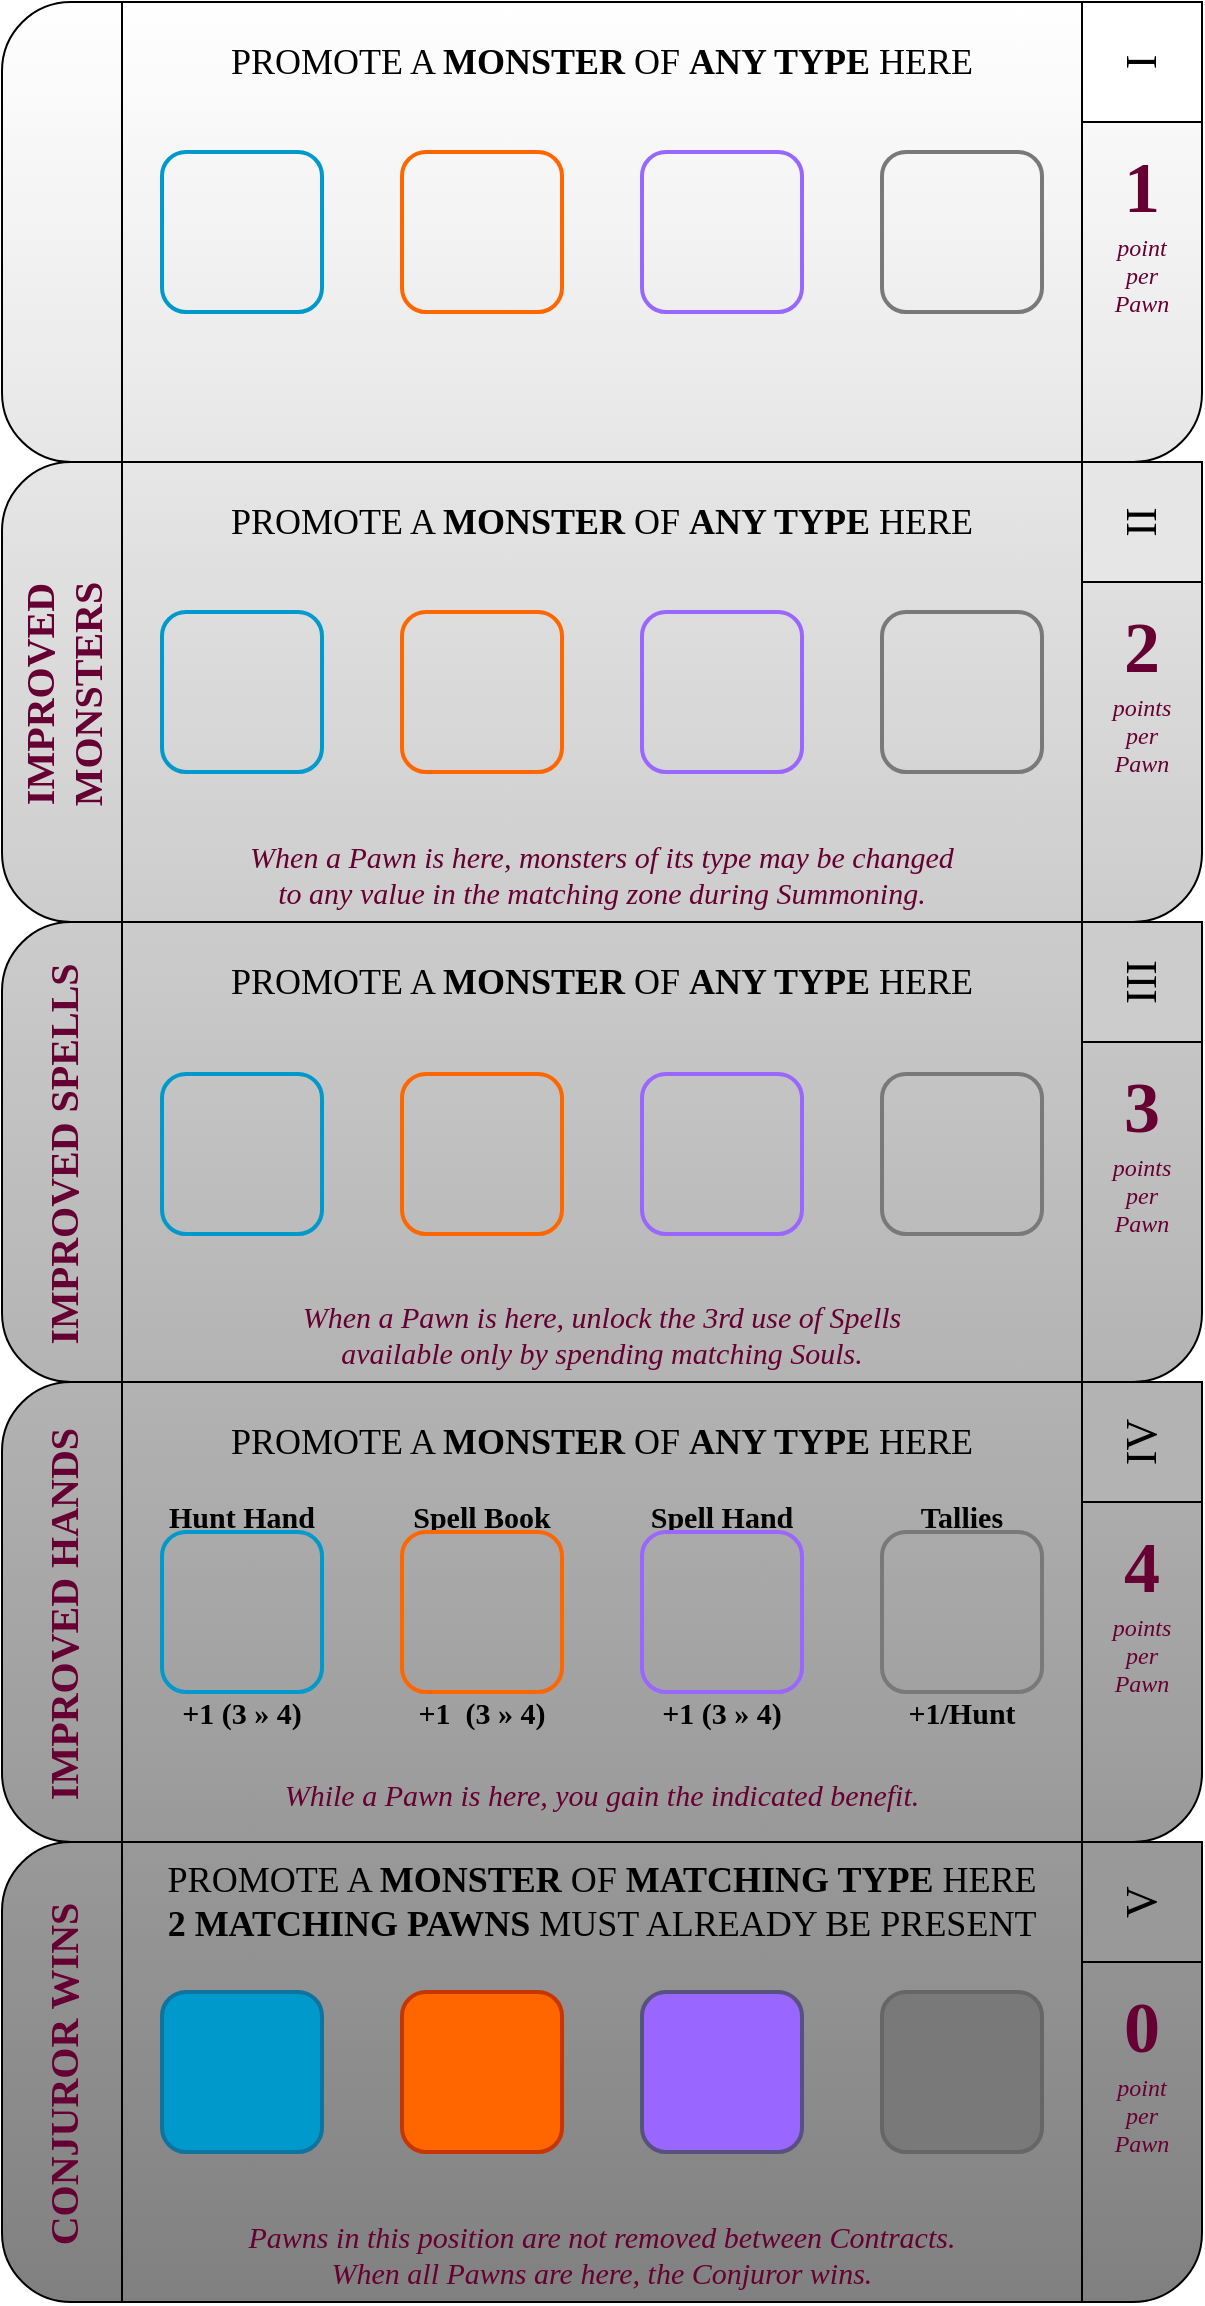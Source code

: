 <mxfile version="20.5.1" type="github">
  <diagram id="prtHgNgQTEPvFCAcTncT" name="Page-1">
    <mxGraphModel dx="971" dy="860" grid="1" gridSize="10" guides="1" tooltips="1" connect="1" arrows="1" fold="1" page="1" pageScale="1" pageWidth="827" pageHeight="1169" math="0" shadow="0">
      <root>
        <mxCell id="0" />
        <mxCell id="1" parent="0" />
        <mxCell id="g3FacJts447bwH2BUUsu-43" value="" style="shape=process;whiteSpace=wrap;html=1;backgroundOutline=1;rounded=1;gradientColor=#E6E6E6;fillColor=#FFFFFF;strokeColor=default;" parent="1" vertex="1">
          <mxGeometry x="80" y="9" width="600" height="230" as="geometry" />
        </mxCell>
        <mxCell id="g3FacJts447bwH2BUUsu-56" value="" style="shape=process;whiteSpace=wrap;html=1;backgroundOutline=1;rounded=1;gradientColor=#CCCCCC;fillColor=#E6E6E6;strokeColor=default;" parent="1" vertex="1">
          <mxGeometry x="80" y="239" width="600" height="230" as="geometry" />
        </mxCell>
        <mxCell id="g3FacJts447bwH2BUUsu-67" value="" style="shape=process;whiteSpace=wrap;html=1;backgroundOutline=1;rounded=1;fillColor=#CCCCCC;gradientColor=#B3B3B3;strokeColor=default;" parent="1" vertex="1">
          <mxGeometry x="80" y="469" width="600" height="230" as="geometry" />
        </mxCell>
        <mxCell id="g3FacJts447bwH2BUUsu-77" value="" style="shape=process;whiteSpace=wrap;html=1;backgroundOutline=1;fillColor=#B3B3B3;strokeColor=default;rounded=1;gradientColor=#999999;" parent="1" vertex="1">
          <mxGeometry x="80" y="699" width="600" height="230" as="geometry" />
        </mxCell>
        <mxCell id="g3FacJts447bwH2BUUsu-108" value="" style="shape=process;whiteSpace=wrap;html=1;backgroundOutline=1;rounded=1;fillColor=#999999;gradientColor=#808080;strokeColor=default;" parent="1" vertex="1">
          <mxGeometry x="80" y="929" width="600" height="230" as="geometry" />
        </mxCell>
        <mxCell id="xXZptcnk_brkqJqVmBfV-121" value="&lt;font style=&quot;font-size: 20px;&quot;&gt;IMPROVED HANDS&lt;br style=&quot;font-size: 20px;&quot;&gt;&lt;/font&gt;" style="text;html=1;strokeColor=none;fillColor=none;align=center;verticalAlign=middle;whiteSpace=wrap;horizontal=0;fontStyle=1;rounded=0;fontColor=#660033;fontFamily=Gentium Book Basic;fontSource=https%3A%2F%2Ffonts.googleapis.com%2Fcss%3Ffamily%3DGentium%2BBook%2BBasic;fontSize=20;" parent="1" vertex="1">
          <mxGeometry x="80" y="700" width="60" height="230" as="geometry" />
        </mxCell>
        <mxCell id="xXZptcnk_brkqJqVmBfV-132" value="&lt;font style=&quot;font-size: 22px;&quot;&gt;I&lt;/font&gt;" style="whiteSpace=wrap;html=1;aspect=fixed;labelBackgroundColor=none;labelBorderColor=none;fontSize=22;fontColor=#000000;fillColor=#FFFFFF;gradientColor=none;verticalAlign=middle;horizontal=0;fontFamily=Luxurious Roman;fontSource=https%3A%2F%2Ffonts.googleapis.com%2Fcss%3Ffamily%3DLuxurious%2BRoman;fontStyle=0" parent="1" vertex="1">
          <mxGeometry x="620" y="9" width="60" height="60" as="geometry" />
        </mxCell>
        <mxCell id="R0jju0OTF_589DZmGp97-9" value="&lt;font style=&quot;font-size: 20px&quot;&gt;IMPROVED MONSTERS&lt;br style=&quot;font-size: 20px&quot;&gt;&lt;/font&gt;" style="text;html=1;strokeColor=none;fillColor=none;align=center;verticalAlign=middle;whiteSpace=wrap;horizontal=0;fontStyle=1;rounded=0;fontColor=#660033;fontFamily=Gentium Book Basic;fontSource=https%3A%2F%2Ffonts.googleapis.com%2Fcss%3Ffamily%3DGentium%2BBook%2BBasic;fontSize=20;" parent="1" vertex="1">
          <mxGeometry x="80" y="240" width="60" height="230" as="geometry" />
        </mxCell>
        <mxCell id="ZHAniX2luiYQjnmn3kyG-10" value="&lt;font style=&quot;font-size: 15px&quot;&gt;+&lt;font face=&quot;Luxurious Roman&quot; data-font-src=&quot;https://fonts.googleapis.com/css?family=Luxurious+Roman&quot;&gt;1&lt;/font&gt;&amp;nbsp; (3 » 4)&lt;/font&gt;" style="text;html=1;strokeColor=none;fillColor=none;align=center;verticalAlign=middle;whiteSpace=wrap;rounded=0;fontSize=15;spacingLeft=6;spacingRight=6;fontFamily=Gentium Book Basic;fontSource=https%3A%2F%2Ffonts.googleapis.com%2Fcss%3Ffamily%3DGentium%2BBook%2BBasic;fontStyle=1;fontColor=#000000;" parent="1" vertex="1">
          <mxGeometry x="275" y="854" width="90" height="20" as="geometry" />
        </mxCell>
        <mxCell id="ZHAniX2luiYQjnmn3kyG-14" value="&lt;font color=&quot;#660033&quot; style=&quot;font-size: 15px;&quot;&gt;When a Pawn is here, monsters of its type may be&amp;nbsp;changed&lt;br&gt;to any value in the matching zone during Summoning.&lt;/font&gt;" style="text;html=1;strokeColor=none;fillColor=none;align=center;verticalAlign=middle;whiteSpace=wrap;rounded=0;fontSize=15;spacingLeft=3;spacingRight=3;fontFamily=Georgia;fontStyle=2;" parent="1" vertex="1">
          <mxGeometry x="140" y="430" width="480" height="30" as="geometry" />
        </mxCell>
        <mxCell id="ZHAniX2luiYQjnmn3kyG-29" value="&lt;font color=&quot;#660033&quot;&gt;While a Pawn is here, you gain the indicated benefit.&lt;/font&gt;" style="text;html=1;strokeColor=none;fillColor=none;align=center;verticalAlign=middle;whiteSpace=wrap;rounded=0;fontSize=15;spacingLeft=3;spacingRight=3;fontFamily=Georgia;fontStyle=2" parent="1" vertex="1">
          <mxGeometry x="140" y="890" width="480" height="30" as="geometry" />
        </mxCell>
        <mxCell id="oXEXAH-3kzme5YINiiaa-7" value="&lt;font style=&quot;font-size: 20px;&quot;&gt;IMPROVED SPELLS&lt;br style=&quot;font-size: 20px;&quot;&gt;&lt;/font&gt;" style="text;html=1;strokeColor=none;fillColor=none;align=center;verticalAlign=middle;whiteSpace=wrap;horizontal=0;fontStyle=1;rounded=0;fontColor=#660033;fontFamily=Gentium Book Basic;fontSource=https%3A%2F%2Ffonts.googleapis.com%2Fcss%3Ffamily%3DGentium%2BBook%2BBasic;fontSize=20;" parent="1" vertex="1">
          <mxGeometry x="80" y="470" width="60" height="230" as="geometry" />
        </mxCell>
        <mxCell id="oXEXAH-3kzme5YINiiaa-9" value="&lt;span&gt;&lt;font style=&quot;font-size: 36px&quot; face=&quot;Luxurious Roman&quot; data-font-src=&quot;https://fonts.googleapis.com/css?family=Luxurious+Roman&quot;&gt;&lt;b&gt;3&lt;/b&gt;&lt;/font&gt;&lt;br&gt;&lt;i&gt;points&lt;br&gt;per&lt;br&gt;Pawn&lt;/i&gt;&lt;br&gt;&lt;/span&gt;" style="text;html=1;strokeColor=none;fillColor=none;align=center;verticalAlign=middle;whiteSpace=wrap;rounded=0;fontSize=12;fontColor=#660033;labelBackgroundColor=none;fontFamily=Georgia;" parent="1" vertex="1">
          <mxGeometry x="620" y="469" width="60" height="230" as="geometry" />
        </mxCell>
        <mxCell id="oXEXAH-3kzme5YINiiaa-10" value="&lt;span&gt;&lt;font style=&quot;font-size: 36px&quot; face=&quot;Luxurious Roman&quot; data-font-src=&quot;https://fonts.googleapis.com/css?family=Luxurious+Roman&quot;&gt;&lt;b&gt;2&lt;/b&gt;&lt;/font&gt;&lt;br&gt;&lt;i&gt;points&lt;br&gt;per&lt;br&gt;Pawn&lt;/i&gt;&lt;br&gt;&lt;/span&gt;" style="text;html=1;strokeColor=none;fillColor=none;align=center;verticalAlign=middle;whiteSpace=wrap;rounded=0;fontSize=12;fontColor=#660033;labelBackgroundColor=none;fontFamily=Georgia;" parent="1" vertex="1">
          <mxGeometry x="620" y="239" width="60" height="230" as="geometry" />
        </mxCell>
        <mxCell id="oXEXAH-3kzme5YINiiaa-11" value="&lt;span&gt;&lt;span style=&quot;font-size: 36px&quot;&gt;&lt;b&gt;&lt;font face=&quot;Luxurious Roman&quot; data-font-src=&quot;https://fonts.googleapis.com/css?family=Luxurious+Roman&quot;&gt;4&lt;/font&gt;&lt;/b&gt;&lt;/span&gt;&lt;br&gt;&lt;i&gt;points&lt;br&gt;per&lt;br&gt;Pawn&lt;/i&gt;&lt;br&gt;&lt;/span&gt;" style="text;html=1;strokeColor=none;fillColor=none;align=center;verticalAlign=middle;whiteSpace=wrap;rounded=0;fontSize=12;fontColor=#660033;labelBackgroundColor=none;fontFamily=Georgia;" parent="1" vertex="1">
          <mxGeometry x="620" y="699" width="60" height="230" as="geometry" />
        </mxCell>
        <mxCell id="8KatNTizSnMYKGegr9bk-1" value="V" style="whiteSpace=wrap;html=1;aspect=fixed;labelBackgroundColor=none;labelBorderColor=none;fontSize=22;fontColor=#000000;fillColor=#999999;gradientColor=none;verticalAlign=middle;horizontal=0;fontFamily=Luxurious Roman;fontSource=https%3A%2F%2Ffonts.googleapis.com%2Fcss%3Ffamily%3DLuxurious%2BRoman;fontStyle=0" parent="1" vertex="1">
          <mxGeometry x="620" y="929" width="60" height="60" as="geometry" />
        </mxCell>
        <mxCell id="8KatNTizSnMYKGegr9bk-2" value="&lt;font style=&quot;font-size: 22px;&quot;&gt;II&lt;br style=&quot;font-size: 22px;&quot;&gt;&lt;/font&gt;" style="whiteSpace=wrap;html=1;aspect=fixed;labelBackgroundColor=none;labelBorderColor=none;fontSize=22;fontColor=#000000;fillColor=#E6E6E6;gradientColor=none;verticalAlign=middle;horizontal=0;fontFamily=Luxurious Roman;fontSource=https%3A%2F%2Ffonts.googleapis.com%2Fcss%3Ffamily%3DLuxurious%2BRoman;fontStyle=0" parent="1" vertex="1">
          <mxGeometry x="620" y="239" width="60" height="60" as="geometry" />
        </mxCell>
        <mxCell id="8KatNTizSnMYKGegr9bk-3" value="&lt;font style=&quot;font-size: 22px&quot;&gt;III&lt;br style=&quot;font-size: 22px&quot;&gt;&lt;/font&gt;" style="whiteSpace=wrap;html=1;aspect=fixed;labelBackgroundColor=none;labelBorderColor=none;fontSize=22;fontColor=#000000;fillColor=#CCCCCC;gradientColor=none;verticalAlign=middle;horizontal=0;fontFamily=Luxurious Roman;fontSource=https%3A%2F%2Ffonts.googleapis.com%2Fcss%3Ffamily%3DLuxurious%2BRoman;fontStyle=0" parent="1" vertex="1">
          <mxGeometry x="620" y="469" width="60" height="60" as="geometry" />
        </mxCell>
        <mxCell id="8KatNTizSnMYKGegr9bk-4" value="&lt;font style=&quot;font-size: 22px;&quot;&gt;&lt;font style=&quot;font-size: 22px;&quot;&gt;IV&lt;/font&gt;&lt;br style=&quot;font-size: 22px;&quot;&gt;&lt;/font&gt;" style="whiteSpace=wrap;html=1;aspect=fixed;labelBackgroundColor=none;labelBorderColor=none;fontSize=22;fontColor=#000000;fillColor=#B3B3B3;gradientColor=none;verticalAlign=middle;horizontal=0;fontFamily=Luxurious Roman;fontSource=https%3A%2F%2Ffonts.googleapis.com%2Fcss%3Ffamily%3DLuxurious%2BRoman;fontStyle=0" parent="1" vertex="1">
          <mxGeometry x="620" y="699" width="60" height="60" as="geometry" />
        </mxCell>
        <mxCell id="_O27XECYRmZ1K9vp6goM-3" value="&lt;span&gt;&lt;span style=&quot;font-size: 36px&quot;&gt;&lt;b&gt;&lt;font face=&quot;Luxurious Roman&quot; data-font-src=&quot;https://fonts.googleapis.com/css?family=Luxurious+Roman&quot;&gt;1&lt;/font&gt;&lt;/b&gt;&lt;/span&gt;&lt;br&gt;&lt;i&gt;point&lt;br&gt;per&lt;br&gt;Pawn&lt;/i&gt;&lt;br&gt;&lt;/span&gt;" style="text;html=1;strokeColor=none;fillColor=none;align=center;verticalAlign=middle;whiteSpace=wrap;rounded=0;fontSize=12;fontColor=#660033;labelBackgroundColor=none;fontFamily=Georgia;" parent="1" vertex="1">
          <mxGeometry x="620" y="9" width="60" height="230" as="geometry" />
        </mxCell>
        <mxCell id="_O27XECYRmZ1K9vp6goM-4" value="&lt;span style=&quot;font-size: 18px&quot;&gt;PROMOTE A &lt;b&gt;MONSTER&amp;nbsp;&lt;/b&gt;OF &lt;b style=&quot;font-size: 18px&quot;&gt;ANY TYPE&amp;nbsp;&lt;/b&gt;HERE&lt;br style=&quot;font-size: 18px&quot;&gt;&lt;/span&gt;" style="text;html=1;strokeColor=none;fillColor=none;align=center;verticalAlign=middle;whiteSpace=wrap;rounded=1;fontFamily=Gentium Book Basic;fontStyle=0;fontSize=18;fontSource=https%3A%2F%2Ffonts.googleapis.com%2Fcss%3Ffamily%3DGentium%2BBook%2BBasic;" parent="1" vertex="1">
          <mxGeometry x="140" y="24" width="480" height="30" as="geometry" />
        </mxCell>
        <mxCell id="_O27XECYRmZ1K9vp6goM-7" value="&lt;span style=&quot;font-size: 18px&quot;&gt;PROMOTE A &lt;span style=&quot;font-size: 18px;&quot;&gt;&lt;b&gt;MONSTER&lt;/b&gt;&lt;/span&gt;&amp;nbsp;OF &lt;span style=&quot;font-size: 18px;&quot;&gt;&lt;b&gt;MATCHING TYPE&lt;/b&gt;&lt;/span&gt;&amp;nbsp;HERE&lt;br&gt;&lt;b&gt;2&amp;nbsp;MATCHING PAWNS&lt;/b&gt;&amp;nbsp;MUST ALREADY BE PRESENT&lt;br style=&quot;font-size: 18px&quot;&gt;&lt;/span&gt;" style="text;html=1;strokeColor=none;fillColor=none;align=center;verticalAlign=middle;whiteSpace=wrap;rounded=1;fontFamily=Gentium Book Basic;fontStyle=0;fontSize=18;fontSource=https%3A%2F%2Ffonts.googleapis.com%2Fcss%3Ffamily%3DGentium%2BBook%2BBasic;" parent="1" vertex="1">
          <mxGeometry x="140" y="944" width="480" height="30" as="geometry" />
        </mxCell>
        <mxCell id="_O27XECYRmZ1K9vp6goM-14" value="&lt;font color=&quot;#660033&quot; style=&quot;font-size: 15px;&quot;&gt;When a Pawn is here, unlock the 3rd use of Spells&lt;br&gt;available only by spending matching&amp;nbsp;Souls.&lt;/font&gt;" style="text;html=1;strokeColor=none;fillColor=none;align=center;verticalAlign=middle;whiteSpace=wrap;rounded=0;fontSize=15;spacingLeft=3;spacingRight=3;fontFamily=Georgia;fontStyle=2;" parent="1" vertex="1">
          <mxGeometry x="140" y="660" width="480" height="30" as="geometry" />
        </mxCell>
        <mxCell id="_O27XECYRmZ1K9vp6goM-15" value="&lt;span&gt;&lt;span style=&quot;font-size: 36px&quot;&gt;&lt;b&gt;&lt;font face=&quot;Luxurious Roman&quot; data-font-src=&quot;https://fonts.googleapis.com/css?family=Luxurious+Roman&quot;&gt;0&lt;/font&gt;&lt;/b&gt;&lt;/span&gt;&lt;br&gt;&lt;i&gt;point&lt;br&gt;per&lt;br&gt;Pawn&lt;/i&gt;&lt;br&gt;&lt;/span&gt;" style="text;html=1;strokeColor=none;fillColor=none;align=center;verticalAlign=middle;whiteSpace=wrap;rounded=0;fontSize=12;fontColor=#660033;labelBackgroundColor=none;fontFamily=Georgia;" parent="1" vertex="1">
          <mxGeometry x="620" y="929" width="60" height="230" as="geometry" />
        </mxCell>
        <mxCell id="_O27XECYRmZ1K9vp6goM-16" value="&lt;font color=&quot;#660033&quot;&gt;Pawns in this position are not removed between Contracts.&lt;br&gt;When all Pawns are here, the Conjuror wins.&lt;/font&gt;" style="text;html=1;strokeColor=none;fillColor=none;align=center;verticalAlign=middle;whiteSpace=wrap;rounded=0;fontSize=15;spacingLeft=3;spacingRight=3;fontFamily=Georgia;fontStyle=2" parent="1" vertex="1">
          <mxGeometry x="140" y="1120" width="480" height="30" as="geometry" />
        </mxCell>
        <mxCell id="_O27XECYRmZ1K9vp6goM-22" value="&lt;font style=&quot;font-size: 20px;&quot;&gt;CONJUROR WINS&lt;br style=&quot;font-size: 20px;&quot;&gt;&lt;/font&gt;" style="text;html=1;strokeColor=none;fillColor=none;align=center;verticalAlign=middle;whiteSpace=wrap;horizontal=0;fontStyle=1;rounded=0;fontColor=#660033;fontFamily=Gentium Book Basic;fontSource=https%3A%2F%2Ffonts.googleapis.com%2Fcss%3Ffamily%3DGentium%2BBook%2BBasic;fontSize=20;" parent="1" vertex="1">
          <mxGeometry x="80" y="930" width="60" height="230" as="geometry" />
        </mxCell>
        <mxCell id="_O27XECYRmZ1K9vp6goM-23" value="&lt;font&gt;+&lt;font style=&quot;&quot; face=&quot;Luxurious Roman&quot; data-font-src=&quot;https://fonts.googleapis.com/css?family=Luxurious+Roman&quot;&gt;1&lt;/font&gt;&amp;nbsp;(3 » 4)&lt;/font&gt;" style="text;html=1;strokeColor=none;fillColor=none;align=center;verticalAlign=middle;whiteSpace=wrap;rounded=0;fontSize=15;spacingLeft=6;spacingRight=6;fontFamily=Gentium Book Basic;fontSource=https%3A%2F%2Ffonts.googleapis.com%2Fcss%3Ffamily%3DGentium%2BBook%2BBasic;fontStyle=1;fontColor=#000000;" parent="1" vertex="1">
          <mxGeometry x="395" y="854" width="90" height="20" as="geometry" />
        </mxCell>
        <mxCell id="_O27XECYRmZ1K9vp6goM-24" value="&lt;font&gt;Hunt Hand&lt;/font&gt;" style="text;html=1;strokeColor=none;fillColor=none;align=center;verticalAlign=middle;whiteSpace=wrap;rounded=0;fontSize=15;spacingLeft=6;spacingRight=6;fontFamily=Gentium Book Basic;fontSource=https%3A%2F%2Ffonts.googleapis.com%2Fcss%3Ffamily%3DGentium%2BBook%2BBasic;fontStyle=1;fontColor=#000000;" parent="1" vertex="1">
          <mxGeometry x="155" y="758" width="90" height="16" as="geometry" />
        </mxCell>
        <mxCell id="_O27XECYRmZ1K9vp6goM-25" value="&lt;font&gt;&lt;font data-font-src=&quot;https://fonts.googleapis.com/css?family=Luxurious+Roman&quot;&gt;+&lt;/font&gt;&lt;font data-font-src=&quot;https://fonts.googleapis.com/css?family=Luxurious+Roman&quot; face=&quot;Luxurious Roman&quot;&gt;1/Hunt&lt;/font&gt;&lt;/font&gt;" style="text;html=1;strokeColor=none;fillColor=none;align=center;verticalAlign=middle;whiteSpace=wrap;rounded=0;fontSize=15;spacingLeft=6;spacingRight=6;fontFamily=Gentium Book Basic;fontSource=https%3A%2F%2Ffonts.googleapis.com%2Fcss%3Ffamily%3DGentium%2BBook%2BBasic;fontStyle=1;fontColor=#000000;" parent="1" vertex="1">
          <mxGeometry x="515" y="854" width="90" height="20" as="geometry" />
        </mxCell>
        <mxCell id="_O27XECYRmZ1K9vp6goM-27" value="&lt;font&gt;Spell Hand&lt;/font&gt;" style="text;html=1;strokeColor=none;fillColor=none;align=center;verticalAlign=middle;whiteSpace=wrap;rounded=0;fontSize=15;spacingLeft=6;spacingRight=6;fontFamily=Gentium Book Basic;fontSource=https%3A%2F%2Ffonts.googleapis.com%2Fcss%3Ffamily%3DGentium%2BBook%2BBasic;fontStyle=1;fontColor=#000000;" parent="1" vertex="1">
          <mxGeometry x="395" y="758" width="90" height="16" as="geometry" />
        </mxCell>
        <mxCell id="_O27XECYRmZ1K9vp6goM-28" value="&lt;font&gt;Spell Book&lt;/font&gt;" style="text;html=1;strokeColor=none;fillColor=none;align=center;verticalAlign=middle;whiteSpace=wrap;rounded=0;fontSize=15;spacingLeft=6;spacingRight=6;fontFamily=Gentium Book Basic;fontSource=https%3A%2F%2Ffonts.googleapis.com%2Fcss%3Ffamily%3DGentium%2BBook%2BBasic;fontStyle=1;fontColor=#000000;" parent="1" vertex="1">
          <mxGeometry x="275" y="758" width="90" height="16" as="geometry" />
        </mxCell>
        <mxCell id="_O27XECYRmZ1K9vp6goM-30" value="Tallies" style="text;html=1;strokeColor=none;fillColor=none;align=center;verticalAlign=middle;whiteSpace=wrap;rounded=0;fontSize=15;spacingLeft=6;spacingRight=6;fontFamily=Gentium Book Basic;fontSource=https%3A%2F%2Ffonts.googleapis.com%2Fcss%3Ffamily%3DGentium%2BBook%2BBasic;fontStyle=1;fontColor=#000000;" parent="1" vertex="1">
          <mxGeometry x="515" y="758" width="90" height="16" as="geometry" />
        </mxCell>
        <mxCell id="_O27XECYRmZ1K9vp6goM-32" value="&lt;font&gt;+1 (3 » 4)&lt;/font&gt;" style="text;html=1;strokeColor=none;fillColor=none;align=center;verticalAlign=middle;whiteSpace=wrap;rounded=0;fontSize=15;spacingLeft=6;spacingRight=6;fontFamily=Gentium Book Basic;fontSource=https%3A%2F%2Ffonts.googleapis.com%2Fcss%3Ffamily%3DGentium%2BBook%2BBasic;fontStyle=1;fontColor=#000000;" parent="1" vertex="1">
          <mxGeometry x="155" y="854" width="90" height="20" as="geometry" />
        </mxCell>
        <mxCell id="4puakNMa-LfbzIZQXIiP-9" value="&lt;span style=&quot;font-size: 18px&quot;&gt;PROMOTE A &lt;b&gt;MONSTER&amp;nbsp;&lt;/b&gt;OF &lt;b style=&quot;font-size: 18px&quot;&gt;ANY TYPE&amp;nbsp;&lt;/b&gt;HERE&lt;br style=&quot;font-size: 18px&quot;&gt;&lt;/span&gt;" style="text;html=1;strokeColor=none;fillColor=none;align=center;verticalAlign=middle;whiteSpace=wrap;rounded=1;fontFamily=Gentium Book Basic;fontStyle=0;fontSize=18;fontSource=https%3A%2F%2Ffonts.googleapis.com%2Fcss%3Ffamily%3DGentium%2BBook%2BBasic;" vertex="1" parent="1">
          <mxGeometry x="140" y="254" width="480" height="30" as="geometry" />
        </mxCell>
        <mxCell id="4puakNMa-LfbzIZQXIiP-10" value="&lt;span style=&quot;font-size: 18px&quot;&gt;PROMOTE A &lt;b&gt;MONSTER&amp;nbsp;&lt;/b&gt;OF &lt;b style=&quot;font-size: 18px&quot;&gt;ANY TYPE&amp;nbsp;&lt;/b&gt;HERE&lt;br style=&quot;font-size: 18px&quot;&gt;&lt;/span&gt;" style="text;html=1;strokeColor=none;fillColor=none;align=center;verticalAlign=middle;whiteSpace=wrap;rounded=1;fontFamily=Gentium Book Basic;fontStyle=0;fontSize=18;fontSource=https%3A%2F%2Ffonts.googleapis.com%2Fcss%3Ffamily%3DGentium%2BBook%2BBasic;" vertex="1" parent="1">
          <mxGeometry x="140" y="484" width="480" height="30" as="geometry" />
        </mxCell>
        <mxCell id="4puakNMa-LfbzIZQXIiP-11" value="&lt;span style=&quot;font-size: 18px&quot;&gt;PROMOTE A &lt;b&gt;MONSTER&amp;nbsp;&lt;/b&gt;OF &lt;b style=&quot;font-size: 18px&quot;&gt;ANY TYPE&amp;nbsp;&lt;/b&gt;HERE&lt;br style=&quot;font-size: 18px&quot;&gt;&lt;/span&gt;" style="text;html=1;strokeColor=none;fillColor=none;align=center;verticalAlign=middle;whiteSpace=wrap;rounded=1;fontFamily=Gentium Book Basic;fontStyle=0;fontSize=18;fontSource=https%3A%2F%2Ffonts.googleapis.com%2Fcss%3Ffamily%3DGentium%2BBook%2BBasic;" vertex="1" parent="1">
          <mxGeometry x="140" y="714" width="480" height="30" as="geometry" />
        </mxCell>
        <mxCell id="4puakNMa-LfbzIZQXIiP-18" value="" style="rounded=1;whiteSpace=wrap;html=1;aspect=fixed;fillColor=none;strokeColor=#9966ff;rounded=1;strokeWidth=2;" vertex="1" parent="1">
          <mxGeometry x="400" y="545" width="80" height="80" as="geometry" />
        </mxCell>
        <mxCell id="4puakNMa-LfbzIZQXIiP-19" value="" style="rounded=1;whiteSpace=wrap;html=1;aspect=fixed;fillColor=none;strokeColor=#797979;rounded=1;strokeWidth=2;" vertex="1" parent="1">
          <mxGeometry x="520" y="545" width="80" height="80" as="geometry" />
        </mxCell>
        <mxCell id="4puakNMa-LfbzIZQXIiP-20" value="" style="rounded=1;whiteSpace=wrap;html=1;aspect=fixed;fillColor=none;strokeColor=#ff6600;rounded=1;strokeWidth=2;" vertex="1" parent="1">
          <mxGeometry x="280" y="545" width="80" height="80" as="geometry" />
        </mxCell>
        <mxCell id="4puakNMa-LfbzIZQXIiP-21" value="" style="rounded=1;whiteSpace=wrap;html=1;aspect=fixed;fillColor=none;strokeColor=#0099cc;rounded=1;fontColor=#0E8088;fontFamily=Gentium Book Basic;fontSize=14;fontSource=https%3A%2F%2Ffonts.googleapis.com%2Fcss%3Ffamily%3DGentium%2BBook%2BBasic;fontStyle=0;verticalAlign=middle;strokeWidth=2;" vertex="1" parent="1">
          <mxGeometry x="160" y="545" width="80" height="80" as="geometry" />
        </mxCell>
        <mxCell id="4puakNMa-LfbzIZQXIiP-26" value="" style="whiteSpace=wrap;html=1;aspect=fixed;strokeColor=#C73500;fillColor=#FF6600;rounded=1;strokeWidth=2;fontColor=#000000;" vertex="1" parent="1">
          <mxGeometry x="280" y="1004" width="80" height="80" as="geometry" />
        </mxCell>
        <mxCell id="4puakNMa-LfbzIZQXIiP-27" value="" style="whiteSpace=wrap;html=1;aspect=fixed;rounded=1;strokeColor=#666666;fillColor=#797979;gradientColor=none;strokeWidth=2;" vertex="1" parent="1">
          <mxGeometry x="520" y="1004" width="80" height="80" as="geometry" />
        </mxCell>
        <mxCell id="4puakNMa-LfbzIZQXIiP-28" value="" style="whiteSpace=wrap;html=1;aspect=fixed;rounded=1;strokeColor=#56517e;fillColor=#9966FF;strokeWidth=2;" vertex="1" parent="1">
          <mxGeometry x="400" y="1004" width="80" height="80" as="geometry" />
        </mxCell>
        <mxCell id="4puakNMa-LfbzIZQXIiP-29" value="" style="whiteSpace=wrap;html=1;aspect=fixed;rounded=1;strokeColor=#10739e;fillColor=#0099CC;strokeWidth=2;" vertex="1" parent="1">
          <mxGeometry x="160" y="1004" width="80" height="80" as="geometry" />
        </mxCell>
        <mxCell id="4puakNMa-LfbzIZQXIiP-39" value="" style="rounded=1;whiteSpace=wrap;html=1;aspect=fixed;fillColor=none;strokeColor=#9966ff;rounded=1;strokeWidth=2;" vertex="1" parent="1">
          <mxGeometry x="400" y="774" width="80" height="80" as="geometry" />
        </mxCell>
        <mxCell id="4puakNMa-LfbzIZQXIiP-40" value="" style="rounded=1;whiteSpace=wrap;html=1;aspect=fixed;fillColor=none;strokeColor=#797979;rounded=1;strokeWidth=2;" vertex="1" parent="1">
          <mxGeometry x="520" y="774" width="80" height="80" as="geometry" />
        </mxCell>
        <mxCell id="4puakNMa-LfbzIZQXIiP-41" value="" style="rounded=1;whiteSpace=wrap;html=1;aspect=fixed;fillColor=none;strokeColor=#ff6600;rounded=1;strokeWidth=2;" vertex="1" parent="1">
          <mxGeometry x="280" y="774" width="80" height="80" as="geometry" />
        </mxCell>
        <mxCell id="4puakNMa-LfbzIZQXIiP-42" value="" style="rounded=1;whiteSpace=wrap;html=1;aspect=fixed;fillColor=none;strokeColor=#0099cc;rounded=1;fontColor=#0E8088;fontFamily=Gentium Book Basic;fontSize=14;fontSource=https%3A%2F%2Ffonts.googleapis.com%2Fcss%3Ffamily%3DGentium%2BBook%2BBasic;fontStyle=0;verticalAlign=middle;strokeWidth=2;" vertex="1" parent="1">
          <mxGeometry x="160" y="774" width="80" height="80" as="geometry" />
        </mxCell>
        <mxCell id="4puakNMa-LfbzIZQXIiP-45" value="" style="rounded=1;whiteSpace=wrap;html=1;aspect=fixed;fillColor=none;strokeColor=#9966ff;rounded=1;strokeWidth=2;" vertex="1" parent="1">
          <mxGeometry x="400" y="314" width="80" height="80" as="geometry" />
        </mxCell>
        <mxCell id="4puakNMa-LfbzIZQXIiP-46" value="" style="rounded=1;whiteSpace=wrap;html=1;aspect=fixed;fillColor=none;strokeColor=#797979;rounded=1;strokeWidth=2;" vertex="1" parent="1">
          <mxGeometry x="520" y="314" width="80" height="80" as="geometry" />
        </mxCell>
        <mxCell id="4puakNMa-LfbzIZQXIiP-47" value="" style="rounded=1;whiteSpace=wrap;html=1;aspect=fixed;fillColor=none;strokeColor=#ff6600;rounded=1;strokeWidth=2;" vertex="1" parent="1">
          <mxGeometry x="280" y="314" width="80" height="80" as="geometry" />
        </mxCell>
        <mxCell id="4puakNMa-LfbzIZQXIiP-48" value="" style="rounded=1;whiteSpace=wrap;html=1;aspect=fixed;fillColor=none;strokeColor=#0099cc;rounded=1;fontColor=#0E8088;fontFamily=Gentium Book Basic;fontSize=14;fontSource=https%3A%2F%2Ffonts.googleapis.com%2Fcss%3Ffamily%3DGentium%2BBook%2BBasic;fontStyle=0;verticalAlign=middle;strokeWidth=2;" vertex="1" parent="1">
          <mxGeometry x="160" y="314" width="80" height="80" as="geometry" />
        </mxCell>
        <mxCell id="4puakNMa-LfbzIZQXIiP-49" value="" style="rounded=1;whiteSpace=wrap;html=1;aspect=fixed;fillColor=none;strokeColor=#9966ff;rounded=1;strokeWidth=2;" vertex="1" parent="1">
          <mxGeometry x="400" y="84" width="80" height="80" as="geometry" />
        </mxCell>
        <mxCell id="4puakNMa-LfbzIZQXIiP-50" value="" style="rounded=1;whiteSpace=wrap;html=1;aspect=fixed;fillColor=none;strokeColor=#797979;rounded=1;strokeWidth=2;" vertex="1" parent="1">
          <mxGeometry x="520" y="84" width="80" height="80" as="geometry" />
        </mxCell>
        <mxCell id="4puakNMa-LfbzIZQXIiP-51" value="" style="rounded=1;whiteSpace=wrap;html=1;aspect=fixed;fillColor=none;strokeColor=#ff6600;rounded=1;strokeWidth=2;" vertex="1" parent="1">
          <mxGeometry x="280" y="84" width="80" height="80" as="geometry" />
        </mxCell>
        <mxCell id="4puakNMa-LfbzIZQXIiP-52" value="" style="rounded=1;whiteSpace=wrap;html=1;aspect=fixed;fillColor=none;strokeColor=#0099cc;rounded=1;fontColor=#0E8088;fontFamily=Gentium Book Basic;fontSize=14;fontSource=https%3A%2F%2Ffonts.googleapis.com%2Fcss%3Ffamily%3DGentium%2BBook%2BBasic;fontStyle=0;verticalAlign=middle;strokeWidth=2;" vertex="1" parent="1">
          <mxGeometry x="160" y="84" width="80" height="80" as="geometry" />
        </mxCell>
      </root>
    </mxGraphModel>
  </diagram>
</mxfile>
